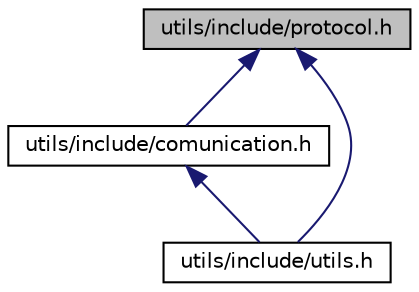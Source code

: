digraph "utils/include/protocol.h"
{
 // LATEX_PDF_SIZE
  edge [fontname="Helvetica",fontsize="10",labelfontname="Helvetica",labelfontsize="10"];
  node [fontname="Helvetica",fontsize="10",shape=record];
  Node1 [label="utils/include/protocol.h",height=0.2,width=0.4,color="black", fillcolor="grey75", style="filled", fontcolor="black",tooltip="Handles the protocol of the communication between the client and the server."];
  Node1 -> Node2 [dir="back",color="midnightblue",fontsize="10",style="solid",fontname="Helvetica"];
  Node2 [label="utils/include/comunication.h",height=0.2,width=0.4,color="black", fillcolor="white", style="filled",URL="$comunication_8h.html",tooltip="Handles the comunication between the server and the client using Multithreading."];
  Node2 -> Node3 [dir="back",color="midnightblue",fontsize="10",style="solid",fontname="Helvetica"];
  Node3 [label="utils/include/utils.h",height=0.2,width=0.4,color="black", fillcolor="white", style="filled",URL="$utils_8h.html",tooltip="Include all the headers from the project."];
  Node1 -> Node3 [dir="back",color="midnightblue",fontsize="10",style="solid",fontname="Helvetica"];
}
